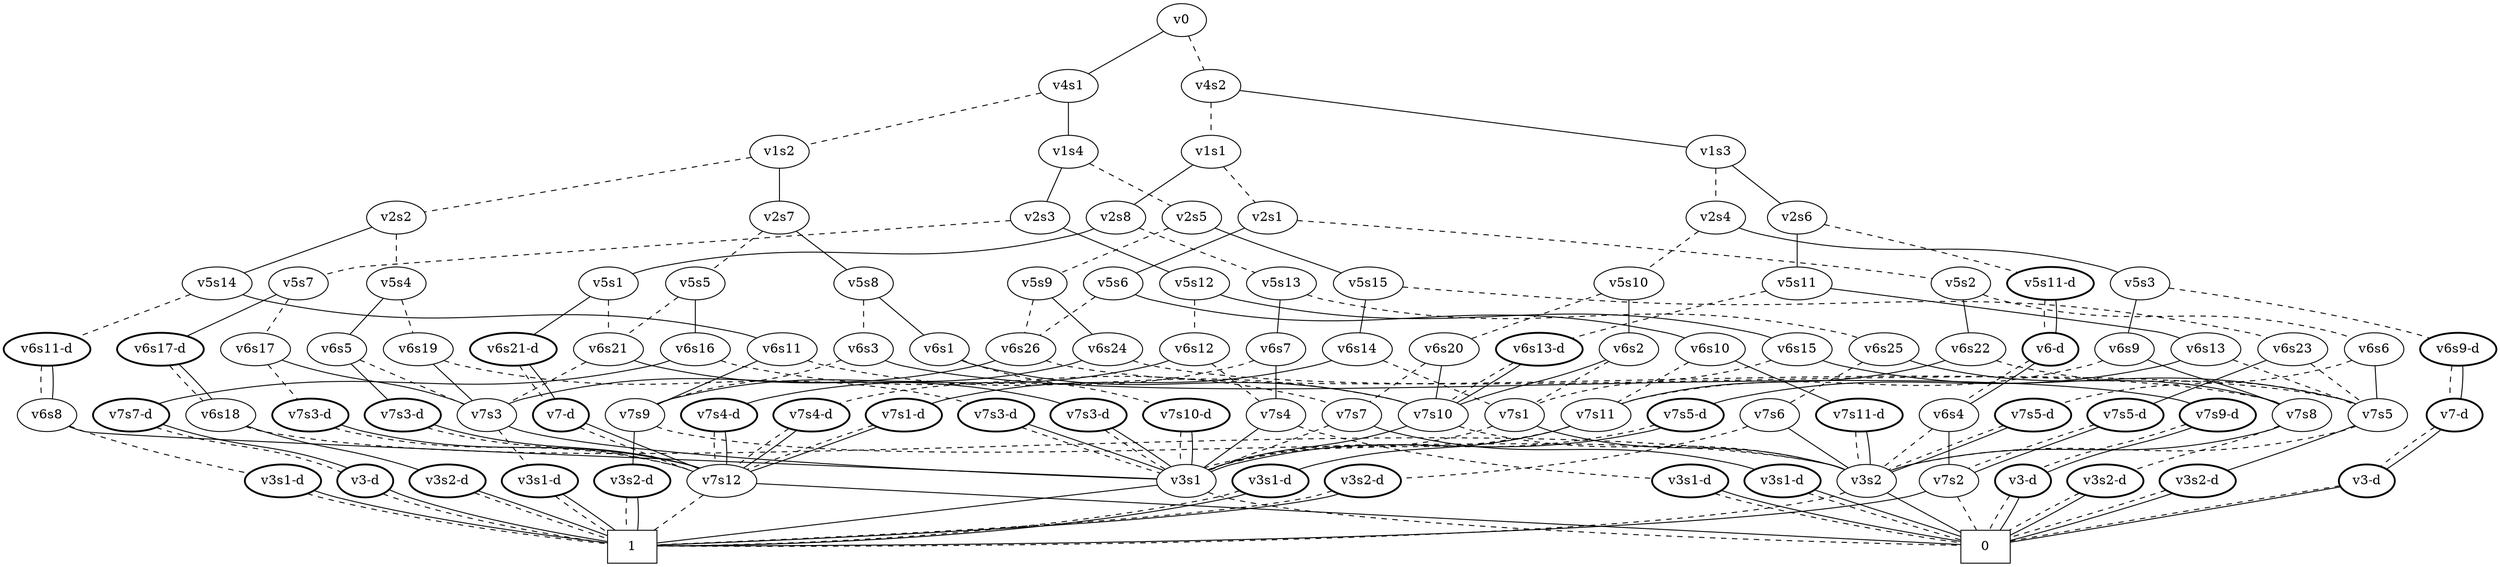 graph BDD_Tree {
	 node1 [label="v0"];
	 node2 [label="v4s1"];
	 node1 -- node2 [style=solid];
	 node257 [label="v4s2"];
	 node1 -- node257 [style=dashed];
	 node3 [label="v1s4"];
	 node2 -- node3 [style=solid];
	 node130 [label="v1s2"];
	 node2 -- node130 [style=dashed];
	 node4 [label="v2s3"];
	 node3 -- node4 [style=solid];
	 node67 [label="v2s5"];
	 node3 -- node67 [style=dashed];
	 node5 [label="v5s12"];
	 node4 -- node5 [style=solid];
	 node36 [label="v5s7"];
	 node4 -- node36 [style=dashed];
	 node6 [label="v6s15"];
	 node5 -- node6 [style=solid];
	 node21 [label="v6s12"];
	 node5 -- node21 [style=dashed];
	 node498 [label="v7s5"];
	 node6 -- node498 [style=solid];
	 node363 [label="v7s1"];
	 node6 -- node363 [style=dashed];
	 node499 [label="v3s2-d",style=bold];
	 node498 -- node499 [style=solid];
	 node509 [label="v3s2"];
	 node498 -- node509 [style=dashed];
	 node510 [label="0",shape=box];
	 node499 -- node510 [style=dashed];
	 node499 -- node510 [style=solid];
	 node510 [label="0",shape=box];
	 node509 -- node510 [style=solid];
	 node511 [label="1",shape=box];
	 node509 -- node511 [style=dashed];
	 node509 [label="v3s2"];
	 node363 -- node509 [style=solid];
	 node487 [label="v3s1"];
	 node363 -- node487 [style=dashed];
	 node511 [label="1",shape=box];
	 node487 -- node511 [style=solid];
	 node510 [label="0",shape=box];
	 node487 -- node510 [style=dashed];
	 node22 [label="v7s4-d",style=bold];
	 node21 -- node22 [style=solid];
	 node420 [label="v7s4"];
	 node21 -- node420 [style=dashed];
	 node431 [label="v7s12"];
	 node22 -- node431 [style=dashed];
	 node22 -- node431 [style=solid];
	 node510 [label="0",shape=box];
	 node431 -- node510 [style=solid];
	 node511 [label="1",shape=box];
	 node431 -- node511 [style=dashed];
	 node487 [label="v3s1"];
	 node420 -- node487 [style=solid];
	 node424 [label="v3s1-d",style=bold];
	 node420 -- node424 [style=dashed];
	 node510 [label="0",shape=box];
	 node424 -- node510 [style=dashed];
	 node424 -- node510 [style=solid];
	 node37 [label="v6s17-d",style=bold];
	 node36 -- node37 [style=solid];
	 node52 [label="v6s17"];
	 node36 -- node52 [style=dashed];
	 node45 [label="v6s18"];
	 node37 -- node45 [style=dashed];
	 node37 -- node45 [style=solid];
	 node46 [label="v3s2-d",style=bold];
	 node45 -- node46 [style=solid];
	 node509 [label="v3s2"];
	 node45 -- node509 [style=dashed];
	 node511 [label="1",shape=box];
	 node46 -- node511 [style=dashed];
	 node46 -- node511 [style=solid];
	 node467 [label="v7s3"];
	 node52 -- node467 [style=solid];
	 node60 [label="v7s3-d",style=bold];
	 node52 -- node60 [style=dashed];
	 node487 [label="v3s1"];
	 node467 -- node487 [style=solid];
	 node471 [label="v3s1-d",style=bold];
	 node467 -- node471 [style=dashed];
	 node511 [label="1",shape=box];
	 node471 -- node511 [style=dashed];
	 node471 -- node511 [style=solid];
	 node431 [label="v7s12"];
	 node60 -- node431 [style=dashed];
	 node60 -- node431 [style=solid];
	 node68 [label="v5s15"];
	 node67 -- node68 [style=solid];
	 node99 [label="v5s9"];
	 node67 -- node99 [style=dashed];
	 node69 [label="v6s14"];
	 node68 -- node69 [style=solid];
	 node84 [label="v6s23"];
	 node68 -- node84 [style=dashed];
	 node70 [label="v7s1-d",style=bold];
	 node69 -- node70 [style=solid];
	 node363 [label="v7s1"];
	 node69 -- node363 [style=dashed];
	 node431 [label="v7s12"];
	 node70 -- node431 [style=dashed];
	 node70 -- node431 [style=solid];
	 node85 [label="v7s5-d",style=bold];
	 node84 -- node85 [style=solid];
	 node498 [label="v7s5"];
	 node84 -- node498 [style=dashed];
	 node316 [label="v7s2"];
	 node85 -- node316 [style=dashed];
	 node85 -- node316 [style=solid];
	 node511 [label="1",shape=box];
	 node316 -- node511 [style=solid];
	 node510 [label="0",shape=box];
	 node316 -- node510 [style=dashed];
	 node100 [label="v6s24"];
	 node99 -- node100 [style=solid];
	 node466 [label="v6s26"];
	 node99 -- node466 [style=dashed];
	 node197 [label="v7s9"];
	 node100 -- node197 [style=solid];
	 node498 [label="v7s5"];
	 node100 -- node498 [style=dashed];
	 node198 [label="v3s2-d",style=bold];
	 node197 -- node198 [style=solid];
	 node509 [label="v3s2"];
	 node197 -- node509 [style=dashed];
	 node511 [label="1",shape=box];
	 node198 -- node511 [style=dashed];
	 node198 -- node511 [style=solid];
	 node467 [label="v7s3"];
	 node466 -- node467 [style=solid];
	 node474 [label="v7s8"];
	 node466 -- node474 [style=dashed];
	 node509 [label="v3s2"];
	 node474 -- node509 [style=solid];
	 node478 [label="v3s2-d",style=bold];
	 node474 -- node478 [style=dashed];
	 node510 [label="0",shape=box];
	 node478 -- node510 [style=dashed];
	 node478 -- node510 [style=solid];
	 node131 [label="v2s7"];
	 node130 -- node131 [style=solid];
	 node194 [label="v2s2"];
	 node130 -- node194 [style=dashed];
	 node132 [label="v5s8"];
	 node131 -- node132 [style=solid];
	 node163 [label="v5s5"];
	 node131 -- node163 [style=dashed];
	 node133 [label="v6s1"];
	 node132 -- node133 [style=solid];
	 node148 [label="v6s3"];
	 node132 -- node148 [style=dashed];
	 node371 [label="v7s10"];
	 node133 -- node371 [style=solid];
	 node141 [label="v7s10-d",style=bold];
	 node133 -- node141 [style=dashed];
	 node487 [label="v3s1"];
	 node371 -- node487 [style=solid];
	 node509 [label="v3s2"];
	 node371 -- node509 [style=dashed];
	 node487 [label="v3s1"];
	 node141 -- node487 [style=dashed];
	 node141 -- node487 [style=solid];
	 node149 [label="v7s9-d",style=bold];
	 node148 -- node149 [style=solid];
	 node197 [label="v7s9"];
	 node148 -- node197 [style=dashed];
	 node153 [label="v3-d",style=bold];
	 node149 -- node153 [style=dashed];
	 node149 -- node153 [style=solid];
	 node510 [label="0",shape=box];
	 node153 -- node510 [style=dashed];
	 node153 -- node510 [style=solid];
	 node164 [label="v6s16"];
	 node163 -- node164 [style=solid];
	 node403 [label="v6s21"];
	 node163 -- node403 [style=dashed];
	 node165 [label="v7s7-d",style=bold];
	 node164 -- node165 [style=solid];
	 node378 [label="v7s7"];
	 node164 -- node378 [style=dashed];
	 node169 [label="v3-d",style=bold];
	 node165 -- node169 [style=dashed];
	 node165 -- node169 [style=solid];
	 node511 [label="1",shape=box];
	 node169 -- node511 [style=dashed];
	 node169 -- node511 [style=solid];
	 node379 [label="v3s1-d",style=bold];
	 node378 -- node379 [style=solid];
	 node487 [label="v3s1"];
	 node378 -- node487 [style=dashed];
	 node510 [label="0",shape=box];
	 node379 -- node510 [style=dashed];
	 node379 -- node510 [style=solid];
	 node404 [label="v7s3-d",style=bold];
	 node403 -- node404 [style=solid];
	 node467 [label="v7s3"];
	 node403 -- node467 [style=dashed];
	 node487 [label="v3s1"];
	 node404 -- node487 [style=dashed];
	 node404 -- node487 [style=solid];
	 node195 [label="v5s14"];
	 node194 -- node195 [style=solid];
	 node226 [label="v5s4"];
	 node194 -- node226 [style=dashed];
	 node196 [label="v6s11"];
	 node195 -- node196 [style=solid];
	 node211 [label="v6s11-d",style=bold];
	 node195 -- node211 [style=dashed];
	 node197 [label="v7s9"];
	 node196 -- node197 [style=solid];
	 node371 [label="v7s10"];
	 node196 -- node371 [style=dashed];
	 node219 [label="v6s8"];
	 node211 -- node219 [style=dashed];
	 node211 -- node219 [style=solid];
	 node487 [label="v3s1"];
	 node219 -- node487 [style=solid];
	 node223 [label="v3s1-d",style=bold];
	 node219 -- node223 [style=dashed];
	 node511 [label="1",shape=box];
	 node223 -- node511 [style=dashed];
	 node223 -- node511 [style=solid];
	 node227 [label="v6s5"];
	 node226 -- node227 [style=solid];
	 node242 [label="v6s19"];
	 node226 -- node242 [style=dashed];
	 node228 [label="v7s3-d",style=bold];
	 node227 -- node228 [style=solid];
	 node467 [label="v7s3"];
	 node227 -- node467 [style=dashed];
	 node431 [label="v7s12"];
	 node228 -- node431 [style=dashed];
	 node228 -- node431 [style=solid];
	 node467 [label="v7s3"];
	 node242 -- node467 [style=solid];
	 node250 [label="v7s3-d",style=bold];
	 node242 -- node250 [style=dashed];
	 node487 [label="v3s1"];
	 node250 -- node487 [style=dashed];
	 node250 -- node487 [style=solid];
	 node258 [label="v1s3"];
	 node257 -- node258 [style=solid];
	 node385 [label="v1s1"];
	 node257 -- node385 [style=dashed];
	 node259 [label="v2s6"];
	 node258 -- node259 [style=solid];
	 node322 [label="v2s4"];
	 node258 -- node322 [style=dashed];
	 node260 [label="v5s11"];
	 node259 -- node260 [style=solid];
	 node291 [label="v5s11-d",style=bold];
	 node259 -- node291 [style=dashed];
	 node261 [label="v6s13"];
	 node260 -- node261 [style=solid];
	 node276 [label="v6s13-d",style=bold];
	 node260 -- node276 [style=dashed];
	 node262 [label="v7s5-d",style=bold];
	 node261 -- node262 [style=solid];
	 node498 [label="v7s5"];
	 node261 -- node498 [style=dashed];
	 node487 [label="v3s1"];
	 node262 -- node487 [style=dashed];
	 node262 -- node487 [style=solid];
	 node371 [label="v7s10"];
	 node276 -- node371 [style=dashed];
	 node276 -- node371 [style=solid];
	 node307 [label="v6-d",style=bold];
	 node291 -- node307 [style=dashed];
	 node291 -- node307 [style=solid];
	 node315 [label="v6s4"];
	 node307 -- node315 [style=dashed];
	 node307 -- node315 [style=solid];
	 node316 [label="v7s2"];
	 node315 -- node316 [style=solid];
	 node509 [label="v3s2"];
	 node315 -- node509 [style=dashed];
	 node323 [label="v5s3"];
	 node322 -- node323 [style=solid];
	 node354 [label="v5s10"];
	 node322 -- node354 [style=dashed];
	 node324 [label="v6s9"];
	 node323 -- node324 [style=solid];
	 node339 [label="v6s9-d",style=bold];
	 node323 -- node339 [style=dashed];
	 node474 [label="v7s8"];
	 node324 -- node474 [style=solid];
	 node483 [label="v7s11"];
	 node324 -- node483 [style=dashed];
	 node484 [label="v3s1-d",style=bold];
	 node483 -- node484 [style=solid];
	 node487 [label="v3s1"];
	 node483 -- node487 [style=dashed];
	 node511 [label="1",shape=box];
	 node484 -- node511 [style=dashed];
	 node484 -- node511 [style=solid];
	 node347 [label="v7-d",style=bold];
	 node339 -- node347 [style=dashed];
	 node339 -- node347 [style=solid];
	 node351 [label="v3-d",style=bold];
	 node347 -- node351 [style=dashed];
	 node347 -- node351 [style=solid];
	 node510 [label="0",shape=box];
	 node351 -- node510 [style=dashed];
	 node351 -- node510 [style=solid];
	 node355 [label="v6s2"];
	 node354 -- node355 [style=solid];
	 node370 [label="v6s20"];
	 node354 -- node370 [style=dashed];
	 node371 [label="v7s10"];
	 node355 -- node371 [style=solid];
	 node363 [label="v7s1"];
	 node355 -- node363 [style=dashed];
	 node371 [label="v7s10"];
	 node370 -- node371 [style=solid];
	 node378 [label="v7s7"];
	 node370 -- node378 [style=dashed];
	 node386 [label="v2s8"];
	 node385 -- node386 [style=solid];
	 node449 [label="v2s1"];
	 node385 -- node449 [style=dashed];
	 node387 [label="v5s1"];
	 node386 -- node387 [style=solid];
	 node418 [label="v5s13"];
	 node386 -- node418 [style=dashed];
	 node388 [label="v6s21-d",style=bold];
	 node387 -- node388 [style=solid];
	 node403 [label="v6s21"];
	 node387 -- node403 [style=dashed];
	 node396 [label="v7-d",style=bold];
	 node388 -- node396 [style=dashed];
	 node388 -- node396 [style=solid];
	 node431 [label="v7s12"];
	 node396 -- node431 [style=dashed];
	 node396 -- node431 [style=solid];
	 node419 [label="v6s7"];
	 node418 -- node419 [style=solid];
	 node434 [label="v6s25"];
	 node418 -- node434 [style=dashed];
	 node420 [label="v7s4"];
	 node419 -- node420 [style=solid];
	 node427 [label="v7s4-d",style=bold];
	 node419 -- node427 [style=dashed];
	 node431 [label="v7s12"];
	 node427 -- node431 [style=dashed];
	 node427 -- node431 [style=solid];
	 node474 [label="v7s8"];
	 node434 -- node474 [style=solid];
	 node442 [label="v7s6"];
	 node434 -- node442 [style=dashed];
	 node509 [label="v3s2"];
	 node442 -- node509 [style=solid];
	 node446 [label="v3s2-d",style=bold];
	 node442 -- node446 [style=dashed];
	 node511 [label="1",shape=box];
	 node446 -- node511 [style=dashed];
	 node446 -- node511 [style=solid];
	 node450 [label="v5s6"];
	 node449 -- node450 [style=solid];
	 node481 [label="v5s2"];
	 node449 -- node481 [style=dashed];
	 node451 [label="v6s10"];
	 node450 -- node451 [style=solid];
	 node466 [label="v6s26"];
	 node450 -- node466 [style=dashed];
	 node452 [label="v7s11-d",style=bold];
	 node451 -- node452 [style=solid];
	 node483 [label="v7s11"];
	 node451 -- node483 [style=dashed];
	 node509 [label="v3s2"];
	 node452 -- node509 [style=dashed];
	 node452 -- node509 [style=solid];
	 node482 [label="v6s22"];
	 node481 -- node482 [style=solid];
	 node497 [label="v6s6"];
	 node481 -- node497 [style=dashed];
	 node483 [label="v7s11"];
	 node482 -- node483 [style=solid];
	 node498 [label="v7s5"];
	 node482 -- node498 [style=dashed];
	 node498 [label="v7s5"];
	 node497 -- node498 [style=solid];
	 node505 [label="v7s5-d",style=bold];
	 node497 -- node505 [style=dashed];
	 node509 [label="v3s2"];
	 node505 -- node509 [style=dashed];
	 node505 -- node509 [style=solid];
}

